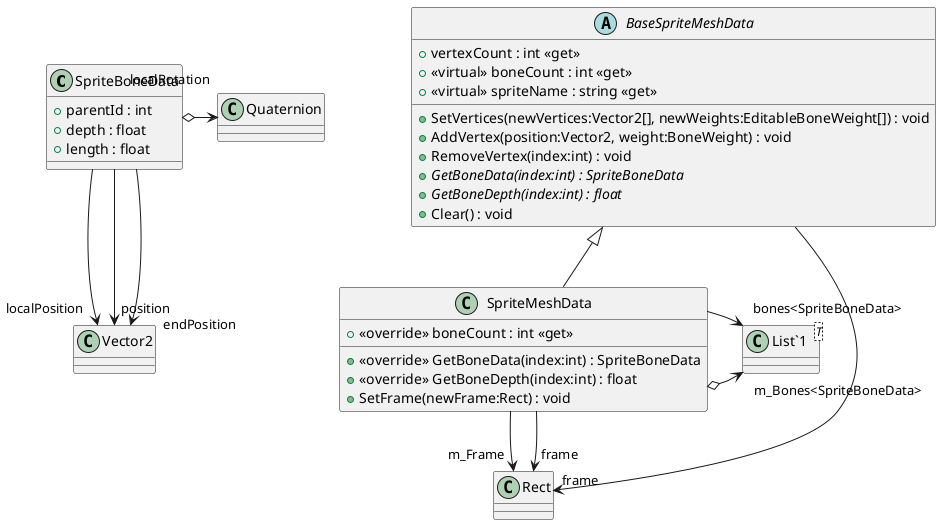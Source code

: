 @startuml
class SpriteBoneData {
    + parentId : int
    + depth : float
    + length : float
}
abstract class BaseSpriteMeshData {
    + vertexCount : int <<get>>
    + <<virtual>> boneCount : int <<get>>
    + <<virtual>> spriteName : string <<get>>
    + SetVertices(newVertices:Vector2[], newWeights:EditableBoneWeight[]) : void
    + AddVertex(position:Vector2, weight:BoneWeight) : void
    + RemoveVertex(index:int) : void
    + {abstract} GetBoneData(index:int) : SpriteBoneData
    + {abstract} GetBoneDepth(index:int) : float
    + Clear() : void
}
class SpriteMeshData {
    + <<override>> boneCount : int <<get>>
    + <<override>> GetBoneData(index:int) : SpriteBoneData
    + <<override>> GetBoneDepth(index:int) : float
    + SetFrame(newFrame:Rect) : void
}
class "List`1"<T> {
}
SpriteBoneData --> "localPosition" Vector2
SpriteBoneData o-> "localRotation" Quaternion
SpriteBoneData --> "position" Vector2
SpriteBoneData --> "endPosition" Vector2
BaseSpriteMeshData --> "frame" Rect
BaseSpriteMeshData <|-- SpriteMeshData
SpriteMeshData o-> "m_Bones<SpriteBoneData>" "List`1"
SpriteMeshData --> "m_Frame" Rect
SpriteMeshData --> "frame" Rect
SpriteMeshData --> "bones<SpriteBoneData>" "List`1"
@enduml
